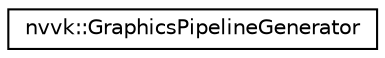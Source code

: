 digraph "Graphical Class Hierarchy"
{
 // LATEX_PDF_SIZE
  edge [fontname="Helvetica",fontsize="10",labelfontname="Helvetica",labelfontsize="10"];
  node [fontname="Helvetica",fontsize="10",shape=record];
  rankdir="LR";
  Node0 [label="nvvk::GraphicsPipelineGenerator",height=0.2,width=0.4,color="black", fillcolor="white", style="filled",URL="$structnvvk_1_1_graphics_pipeline_generator.html",tooltip=" "];
}
